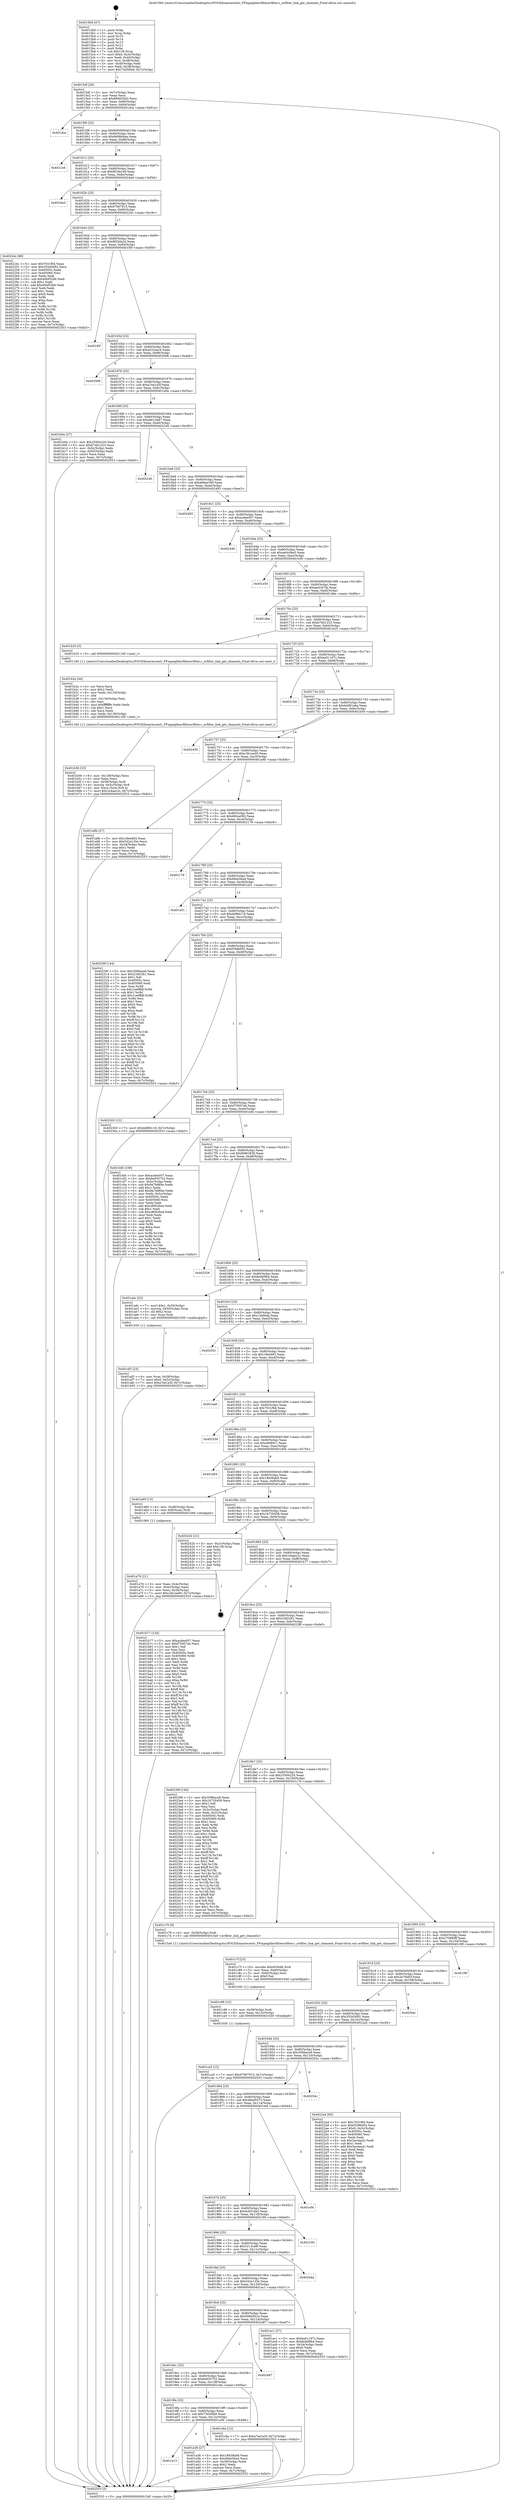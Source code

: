 digraph "0x4015b0" {
  label = "0x4015b0 (/mnt/c/Users/mathe/Desktop/tcc/POCII/binaries/extr_FFmpeglibavfilteravfilter.c_avfilter_link_get_channels_Final-ollvm.out::main(0))"
  labelloc = "t"
  node[shape=record]

  Entry [label="",width=0.3,height=0.3,shape=circle,fillcolor=black,style=filled]
  "0x4015df" [label="{
     0x4015df [26]\l
     | [instrs]\l
     &nbsp;&nbsp;0x4015df \<+3\>: mov -0x7c(%rbp),%eax\l
     &nbsp;&nbsp;0x4015e2 \<+2\>: mov %eax,%ecx\l
     &nbsp;&nbsp;0x4015e4 \<+6\>: sub $0x884620d2,%ecx\l
     &nbsp;&nbsp;0x4015ea \<+3\>: mov %eax,-0x80(%rbp)\l
     &nbsp;&nbsp;0x4015ed \<+6\>: mov %ecx,-0x84(%rbp)\l
     &nbsp;&nbsp;0x4015f3 \<+6\>: je 0000000000401dca \<main+0x81a\>\l
  }"]
  "0x401dca" [label="{
     0x401dca\l
  }", style=dashed]
  "0x4015f9" [label="{
     0x4015f9 [25]\l
     | [instrs]\l
     &nbsp;&nbsp;0x4015f9 \<+5\>: jmp 00000000004015fe \<main+0x4e\>\l
     &nbsp;&nbsp;0x4015fe \<+3\>: mov -0x80(%rbp),%eax\l
     &nbsp;&nbsp;0x401601 \<+5\>: sub $0x8d08d4ea,%eax\l
     &nbsp;&nbsp;0x401606 \<+6\>: mov %eax,-0x88(%rbp)\l
     &nbsp;&nbsp;0x40160c \<+6\>: je 00000000004021e8 \<main+0xc38\>\l
  }"]
  Exit [label="",width=0.3,height=0.3,shape=circle,fillcolor=black,style=filled,peripheries=2]
  "0x4021e8" [label="{
     0x4021e8\l
  }", style=dashed]
  "0x401612" [label="{
     0x401612 [25]\l
     | [instrs]\l
     &nbsp;&nbsp;0x401612 \<+5\>: jmp 0000000000401617 \<main+0x67\>\l
     &nbsp;&nbsp;0x401617 \<+3\>: mov -0x80(%rbp),%eax\l
     &nbsp;&nbsp;0x40161a \<+5\>: sub $0x8f19a1e9,%eax\l
     &nbsp;&nbsp;0x40161f \<+6\>: mov %eax,-0x8c(%rbp)\l
     &nbsp;&nbsp;0x401625 \<+6\>: je 00000000004024ed \<main+0xf3d\>\l
  }"]
  "0x401ca5" [label="{
     0x401ca5 [12]\l
     | [instrs]\l
     &nbsp;&nbsp;0x401ca5 \<+7\>: movl $0x97907915,-0x7c(%rbp)\l
     &nbsp;&nbsp;0x401cac \<+5\>: jmp 0000000000402553 \<main+0xfa3\>\l
  }"]
  "0x4024ed" [label="{
     0x4024ed\l
  }", style=dashed]
  "0x40162b" [label="{
     0x40162b [25]\l
     | [instrs]\l
     &nbsp;&nbsp;0x40162b \<+5\>: jmp 0000000000401630 \<main+0x80\>\l
     &nbsp;&nbsp;0x401630 \<+3\>: mov -0x80(%rbp),%eax\l
     &nbsp;&nbsp;0x401633 \<+5\>: sub $0x97907915,%eax\l
     &nbsp;&nbsp;0x401638 \<+6\>: mov %eax,-0x90(%rbp)\l
     &nbsp;&nbsp;0x40163e \<+6\>: je 000000000040224c \<main+0xc9c\>\l
  }"]
  "0x401c96" [label="{
     0x401c96 [15]\l
     | [instrs]\l
     &nbsp;&nbsp;0x401c96 \<+4\>: mov -0x58(%rbp),%rdi\l
     &nbsp;&nbsp;0x401c9a \<+6\>: mov %eax,-0x13c(%rbp)\l
     &nbsp;&nbsp;0x401ca0 \<+5\>: call 0000000000401030 \<free@plt\>\l
     | [calls]\l
     &nbsp;&nbsp;0x401030 \{1\} (unknown)\l
  }"]
  "0x40224c" [label="{
     0x40224c [88]\l
     | [instrs]\l
     &nbsp;&nbsp;0x40224c \<+5\>: mov $0x7031f94,%eax\l
     &nbsp;&nbsp;0x402251 \<+5\>: mov $0x355d3692,%ecx\l
     &nbsp;&nbsp;0x402256 \<+7\>: mov 0x40505c,%edx\l
     &nbsp;&nbsp;0x40225d \<+7\>: mov 0x405060,%esi\l
     &nbsp;&nbsp;0x402264 \<+2\>: mov %edx,%edi\l
     &nbsp;&nbsp;0x402266 \<+6\>: sub $0x40bf52b6,%edi\l
     &nbsp;&nbsp;0x40226c \<+3\>: sub $0x1,%edi\l
     &nbsp;&nbsp;0x40226f \<+6\>: add $0x40bf52b6,%edi\l
     &nbsp;&nbsp;0x402275 \<+3\>: imul %edi,%edx\l
     &nbsp;&nbsp;0x402278 \<+3\>: and $0x1,%edx\l
     &nbsp;&nbsp;0x40227b \<+3\>: cmp $0x0,%edx\l
     &nbsp;&nbsp;0x40227e \<+4\>: sete %r8b\l
     &nbsp;&nbsp;0x402282 \<+3\>: cmp $0xa,%esi\l
     &nbsp;&nbsp;0x402285 \<+4\>: setl %r9b\l
     &nbsp;&nbsp;0x402289 \<+3\>: mov %r8b,%r10b\l
     &nbsp;&nbsp;0x40228c \<+3\>: and %r9b,%r10b\l
     &nbsp;&nbsp;0x40228f \<+3\>: xor %r9b,%r8b\l
     &nbsp;&nbsp;0x402292 \<+3\>: or %r8b,%r10b\l
     &nbsp;&nbsp;0x402295 \<+4\>: test $0x1,%r10b\l
     &nbsp;&nbsp;0x402299 \<+3\>: cmovne %ecx,%eax\l
     &nbsp;&nbsp;0x40229c \<+3\>: mov %eax,-0x7c(%rbp)\l
     &nbsp;&nbsp;0x40229f \<+5\>: jmp 0000000000402553 \<main+0xfa3\>\l
  }"]
  "0x401644" [label="{
     0x401644 [25]\l
     | [instrs]\l
     &nbsp;&nbsp;0x401644 \<+5\>: jmp 0000000000401649 \<main+0x99\>\l
     &nbsp;&nbsp;0x401649 \<+3\>: mov -0x80(%rbp),%eax\l
     &nbsp;&nbsp;0x40164c \<+5\>: sub $0x9f20da24,%eax\l
     &nbsp;&nbsp;0x401651 \<+6\>: mov %eax,-0x94(%rbp)\l
     &nbsp;&nbsp;0x401657 \<+6\>: je 0000000000401f0f \<main+0x95f\>\l
  }"]
  "0x401c7f" [label="{
     0x401c7f [23]\l
     | [instrs]\l
     &nbsp;&nbsp;0x401c7f \<+10\>: movabs $0x4030d6,%rdi\l
     &nbsp;&nbsp;0x401c89 \<+3\>: mov %eax,-0x60(%rbp)\l
     &nbsp;&nbsp;0x401c8c \<+3\>: mov -0x60(%rbp),%esi\l
     &nbsp;&nbsp;0x401c8f \<+2\>: mov $0x0,%al\l
     &nbsp;&nbsp;0x401c91 \<+5\>: call 0000000000401040 \<printf@plt\>\l
     | [calls]\l
     &nbsp;&nbsp;0x401040 \{1\} (unknown)\l
  }"]
  "0x401f0f" [label="{
     0x401f0f\l
  }", style=dashed]
  "0x40165d" [label="{
     0x40165d [25]\l
     | [instrs]\l
     &nbsp;&nbsp;0x40165d \<+5\>: jmp 0000000000401662 \<main+0xb2\>\l
     &nbsp;&nbsp;0x401662 \<+3\>: mov -0x80(%rbp),%eax\l
     &nbsp;&nbsp;0x401665 \<+5\>: sub $0xa522aac4,%eax\l
     &nbsp;&nbsp;0x40166a \<+6\>: mov %eax,-0x98(%rbp)\l
     &nbsp;&nbsp;0x401670 \<+6\>: je 0000000000402066 \<main+0xab6\>\l
  }"]
  "0x401b56" [label="{
     0x401b56 [33]\l
     | [instrs]\l
     &nbsp;&nbsp;0x401b56 \<+6\>: mov -0x138(%rbp),%ecx\l
     &nbsp;&nbsp;0x401b5c \<+3\>: imul %eax,%ecx\l
     &nbsp;&nbsp;0x401b5f \<+4\>: mov -0x58(%rbp),%rdi\l
     &nbsp;&nbsp;0x401b63 \<+4\>: movslq -0x5c(%rbp),%r8\l
     &nbsp;&nbsp;0x401b67 \<+4\>: mov %ecx,(%rdi,%r8,4)\l
     &nbsp;&nbsp;0x401b6b \<+7\>: movl $0x1e4aec2c,-0x7c(%rbp)\l
     &nbsp;&nbsp;0x401b72 \<+5\>: jmp 0000000000402553 \<main+0xfa3\>\l
  }"]
  "0x402066" [label="{
     0x402066\l
  }", style=dashed]
  "0x401676" [label="{
     0x401676 [25]\l
     | [instrs]\l
     &nbsp;&nbsp;0x401676 \<+5\>: jmp 000000000040167b \<main+0xcb\>\l
     &nbsp;&nbsp;0x40167b \<+3\>: mov -0x80(%rbp),%eax\l
     &nbsp;&nbsp;0x40167e \<+5\>: sub $0xa7ee1a5f,%eax\l
     &nbsp;&nbsp;0x401683 \<+6\>: mov %eax,-0x9c(%rbp)\l
     &nbsp;&nbsp;0x401689 \<+6\>: je 0000000000401b0a \<main+0x55a\>\l
  }"]
  "0x401b2a" [label="{
     0x401b2a [44]\l
     | [instrs]\l
     &nbsp;&nbsp;0x401b2a \<+2\>: xor %ecx,%ecx\l
     &nbsp;&nbsp;0x401b2c \<+5\>: mov $0x2,%edx\l
     &nbsp;&nbsp;0x401b31 \<+6\>: mov %edx,-0x134(%rbp)\l
     &nbsp;&nbsp;0x401b37 \<+1\>: cltd\l
     &nbsp;&nbsp;0x401b38 \<+6\>: mov -0x134(%rbp),%esi\l
     &nbsp;&nbsp;0x401b3e \<+2\>: idiv %esi\l
     &nbsp;&nbsp;0x401b40 \<+6\>: imul $0xfffffffe,%edx,%edx\l
     &nbsp;&nbsp;0x401b46 \<+3\>: sub $0x1,%ecx\l
     &nbsp;&nbsp;0x401b49 \<+2\>: sub %ecx,%edx\l
     &nbsp;&nbsp;0x401b4b \<+6\>: mov %edx,-0x138(%rbp)\l
     &nbsp;&nbsp;0x401b51 \<+5\>: call 0000000000401160 \<next_i\>\l
     | [calls]\l
     &nbsp;&nbsp;0x401160 \{1\} (/mnt/c/Users/mathe/Desktop/tcc/POCII/binaries/extr_FFmpeglibavfilteravfilter.c_avfilter_link_get_channels_Final-ollvm.out::next_i)\l
  }"]
  "0x401b0a" [label="{
     0x401b0a [27]\l
     | [instrs]\l
     &nbsp;&nbsp;0x401b0a \<+5\>: mov $0x25564220,%eax\l
     &nbsp;&nbsp;0x401b0f \<+5\>: mov $0xb74b1223,%ecx\l
     &nbsp;&nbsp;0x401b14 \<+3\>: mov -0x5c(%rbp),%edx\l
     &nbsp;&nbsp;0x401b17 \<+3\>: cmp -0x50(%rbp),%edx\l
     &nbsp;&nbsp;0x401b1a \<+3\>: cmovl %ecx,%eax\l
     &nbsp;&nbsp;0x401b1d \<+3\>: mov %eax,-0x7c(%rbp)\l
     &nbsp;&nbsp;0x401b20 \<+5\>: jmp 0000000000402553 \<main+0xfa3\>\l
  }"]
  "0x40168f" [label="{
     0x40168f [25]\l
     | [instrs]\l
     &nbsp;&nbsp;0x40168f \<+5\>: jmp 0000000000401694 \<main+0xe4\>\l
     &nbsp;&nbsp;0x401694 \<+3\>: mov -0x80(%rbp),%eax\l
     &nbsp;&nbsp;0x401697 \<+5\>: sub $0xa8c14a87,%eax\l
     &nbsp;&nbsp;0x40169c \<+6\>: mov %eax,-0xa0(%rbp)\l
     &nbsp;&nbsp;0x4016a2 \<+6\>: je 0000000000402240 \<main+0xc90\>\l
  }"]
  "0x401af3" [label="{
     0x401af3 [23]\l
     | [instrs]\l
     &nbsp;&nbsp;0x401af3 \<+4\>: mov %rax,-0x58(%rbp)\l
     &nbsp;&nbsp;0x401af7 \<+7\>: movl $0x0,-0x5c(%rbp)\l
     &nbsp;&nbsp;0x401afe \<+7\>: movl $0xa7ee1a5f,-0x7c(%rbp)\l
     &nbsp;&nbsp;0x401b05 \<+5\>: jmp 0000000000402553 \<main+0xfa3\>\l
  }"]
  "0x402240" [label="{
     0x402240\l
  }", style=dashed]
  "0x4016a8" [label="{
     0x4016a8 [25]\l
     | [instrs]\l
     &nbsp;&nbsp;0x4016a8 \<+5\>: jmp 00000000004016ad \<main+0xfd\>\l
     &nbsp;&nbsp;0x4016ad \<+3\>: mov -0x80(%rbp),%eax\l
     &nbsp;&nbsp;0x4016b0 \<+5\>: sub $0xa96ae349,%eax\l
     &nbsp;&nbsp;0x4016b5 \<+6\>: mov %eax,-0xa4(%rbp)\l
     &nbsp;&nbsp;0x4016bb \<+6\>: je 0000000000402493 \<main+0xee3\>\l
  }"]
  "0x401a76" [label="{
     0x401a76 [21]\l
     | [instrs]\l
     &nbsp;&nbsp;0x401a76 \<+3\>: mov %eax,-0x4c(%rbp)\l
     &nbsp;&nbsp;0x401a79 \<+3\>: mov -0x4c(%rbp),%eax\l
     &nbsp;&nbsp;0x401a7c \<+3\>: mov %eax,-0x34(%rbp)\l
     &nbsp;&nbsp;0x401a7f \<+7\>: movl $0xc3b1ea00,-0x7c(%rbp)\l
     &nbsp;&nbsp;0x401a86 \<+5\>: jmp 0000000000402553 \<main+0xfa3\>\l
  }"]
  "0x402493" [label="{
     0x402493\l
  }", style=dashed]
  "0x4016c1" [label="{
     0x4016c1 [25]\l
     | [instrs]\l
     &nbsp;&nbsp;0x4016c1 \<+5\>: jmp 00000000004016c6 \<main+0x116\>\l
     &nbsp;&nbsp;0x4016c6 \<+3\>: mov -0x80(%rbp),%eax\l
     &nbsp;&nbsp;0x4016c9 \<+5\>: sub $0xacdee057,%eax\l
     &nbsp;&nbsp;0x4016ce \<+6\>: mov %eax,-0xa8(%rbp)\l
     &nbsp;&nbsp;0x4016d4 \<+6\>: je 0000000000402440 \<main+0xe90\>\l
  }"]
  "0x4015b0" [label="{
     0x4015b0 [47]\l
     | [instrs]\l
     &nbsp;&nbsp;0x4015b0 \<+1\>: push %rbp\l
     &nbsp;&nbsp;0x4015b1 \<+3\>: mov %rsp,%rbp\l
     &nbsp;&nbsp;0x4015b4 \<+2\>: push %r15\l
     &nbsp;&nbsp;0x4015b6 \<+2\>: push %r14\l
     &nbsp;&nbsp;0x4015b8 \<+2\>: push %r13\l
     &nbsp;&nbsp;0x4015ba \<+2\>: push %r12\l
     &nbsp;&nbsp;0x4015bc \<+1\>: push %rbx\l
     &nbsp;&nbsp;0x4015bd \<+7\>: sub $0x138,%rsp\l
     &nbsp;&nbsp;0x4015c4 \<+7\>: movl $0x0,-0x3c(%rbp)\l
     &nbsp;&nbsp;0x4015cb \<+3\>: mov %edi,-0x40(%rbp)\l
     &nbsp;&nbsp;0x4015ce \<+4\>: mov %rsi,-0x48(%rbp)\l
     &nbsp;&nbsp;0x4015d2 \<+3\>: mov -0x40(%rbp),%edi\l
     &nbsp;&nbsp;0x4015d5 \<+3\>: mov %edi,-0x38(%rbp)\l
     &nbsp;&nbsp;0x4015d8 \<+7\>: movl $0x73d30fa9,-0x7c(%rbp)\l
  }"]
  "0x402440" [label="{
     0x402440\l
  }", style=dashed]
  "0x4016da" [label="{
     0x4016da [25]\l
     | [instrs]\l
     &nbsp;&nbsp;0x4016da \<+5\>: jmp 00000000004016df \<main+0x12f\>\l
     &nbsp;&nbsp;0x4016df \<+3\>: mov -0x80(%rbp),%eax\l
     &nbsp;&nbsp;0x4016e2 \<+5\>: sub $0xae0c0be5,%eax\l
     &nbsp;&nbsp;0x4016e7 \<+6\>: mov %eax,-0xac(%rbp)\l
     &nbsp;&nbsp;0x4016ed \<+6\>: je 0000000000401e50 \<main+0x8a0\>\l
  }"]
  "0x402553" [label="{
     0x402553 [5]\l
     | [instrs]\l
     &nbsp;&nbsp;0x402553 \<+5\>: jmp 00000000004015df \<main+0x2f\>\l
  }"]
  "0x401e50" [label="{
     0x401e50\l
  }", style=dashed]
  "0x4016f3" [label="{
     0x4016f3 [25]\l
     | [instrs]\l
     &nbsp;&nbsp;0x4016f3 \<+5\>: jmp 00000000004016f8 \<main+0x148\>\l
     &nbsp;&nbsp;0x4016f8 \<+3\>: mov -0x80(%rbp),%eax\l
     &nbsp;&nbsp;0x4016fb \<+5\>: sub $0xaed167fa,%eax\l
     &nbsp;&nbsp;0x401700 \<+6\>: mov %eax,-0xb0(%rbp)\l
     &nbsp;&nbsp;0x401706 \<+6\>: je 0000000000401dbe \<main+0x80e\>\l
  }"]
  "0x401a13" [label="{
     0x401a13\l
  }", style=dashed]
  "0x401dbe" [label="{
     0x401dbe\l
  }", style=dashed]
  "0x40170c" [label="{
     0x40170c [25]\l
     | [instrs]\l
     &nbsp;&nbsp;0x40170c \<+5\>: jmp 0000000000401711 \<main+0x161\>\l
     &nbsp;&nbsp;0x401711 \<+3\>: mov -0x80(%rbp),%eax\l
     &nbsp;&nbsp;0x401714 \<+5\>: sub $0xb74b1223,%eax\l
     &nbsp;&nbsp;0x401719 \<+6\>: mov %eax,-0xb4(%rbp)\l
     &nbsp;&nbsp;0x40171f \<+6\>: je 0000000000401b25 \<main+0x575\>\l
  }"]
  "0x401a36" [label="{
     0x401a36 [27]\l
     | [instrs]\l
     &nbsp;&nbsp;0x401a36 \<+5\>: mov $0x18838ab8,%eax\l
     &nbsp;&nbsp;0x401a3b \<+5\>: mov $0xd9eb5ba4,%ecx\l
     &nbsp;&nbsp;0x401a40 \<+3\>: mov -0x38(%rbp),%edx\l
     &nbsp;&nbsp;0x401a43 \<+3\>: cmp $0x2,%edx\l
     &nbsp;&nbsp;0x401a46 \<+3\>: cmovne %ecx,%eax\l
     &nbsp;&nbsp;0x401a49 \<+3\>: mov %eax,-0x7c(%rbp)\l
     &nbsp;&nbsp;0x401a4c \<+5\>: jmp 0000000000402553 \<main+0xfa3\>\l
  }"]
  "0x401b25" [label="{
     0x401b25 [5]\l
     | [instrs]\l
     &nbsp;&nbsp;0x401b25 \<+5\>: call 0000000000401160 \<next_i\>\l
     | [calls]\l
     &nbsp;&nbsp;0x401160 \{1\} (/mnt/c/Users/mathe/Desktop/tcc/POCII/binaries/extr_FFmpeglibavfilteravfilter.c_avfilter_link_get_channels_Final-ollvm.out::next_i)\l
  }"]
  "0x401725" [label="{
     0x401725 [25]\l
     | [instrs]\l
     &nbsp;&nbsp;0x401725 \<+5\>: jmp 000000000040172a \<main+0x17a\>\l
     &nbsp;&nbsp;0x40172a \<+3\>: mov -0x80(%rbp),%eax\l
     &nbsp;&nbsp;0x40172d \<+5\>: sub $0xba51167c,%eax\l
     &nbsp;&nbsp;0x401732 \<+6\>: mov %eax,-0xb8(%rbp)\l
     &nbsp;&nbsp;0x401738 \<+6\>: je 0000000000402184 \<main+0xbd4\>\l
  }"]
  "0x4019fa" [label="{
     0x4019fa [25]\l
     | [instrs]\l
     &nbsp;&nbsp;0x4019fa \<+5\>: jmp 00000000004019ff \<main+0x44f\>\l
     &nbsp;&nbsp;0x4019ff \<+3\>: mov -0x80(%rbp),%eax\l
     &nbsp;&nbsp;0x401a02 \<+5\>: sub $0x73d30fa9,%eax\l
     &nbsp;&nbsp;0x401a07 \<+6\>: mov %eax,-0x12c(%rbp)\l
     &nbsp;&nbsp;0x401a0d \<+6\>: je 0000000000401a36 \<main+0x486\>\l
  }"]
  "0x402184" [label="{
     0x402184\l
  }", style=dashed]
  "0x40173e" [label="{
     0x40173e [25]\l
     | [instrs]\l
     &nbsp;&nbsp;0x40173e \<+5\>: jmp 0000000000401743 \<main+0x193\>\l
     &nbsp;&nbsp;0x401743 \<+3\>: mov -0x80(%rbp),%eax\l
     &nbsp;&nbsp;0x401746 \<+5\>: sub $0xbdd91a6a,%eax\l
     &nbsp;&nbsp;0x40174b \<+6\>: mov %eax,-0xbc(%rbp)\l
     &nbsp;&nbsp;0x401751 \<+6\>: je 0000000000402459 \<main+0xea9\>\l
  }"]
  "0x401c6a" [label="{
     0x401c6a [12]\l
     | [instrs]\l
     &nbsp;&nbsp;0x401c6a \<+7\>: movl $0xa7ee1a5f,-0x7c(%rbp)\l
     &nbsp;&nbsp;0x401c71 \<+5\>: jmp 0000000000402553 \<main+0xfa3\>\l
  }"]
  "0x402459" [label="{
     0x402459\l
  }", style=dashed]
  "0x401757" [label="{
     0x401757 [25]\l
     | [instrs]\l
     &nbsp;&nbsp;0x401757 \<+5\>: jmp 000000000040175c \<main+0x1ac\>\l
     &nbsp;&nbsp;0x40175c \<+3\>: mov -0x80(%rbp),%eax\l
     &nbsp;&nbsp;0x40175f \<+5\>: sub $0xc3b1ea00,%eax\l
     &nbsp;&nbsp;0x401764 \<+6\>: mov %eax,-0xc0(%rbp)\l
     &nbsp;&nbsp;0x40176a \<+6\>: je 0000000000401a8b \<main+0x4db\>\l
  }"]
  "0x4019e1" [label="{
     0x4019e1 [25]\l
     | [instrs]\l
     &nbsp;&nbsp;0x4019e1 \<+5\>: jmp 00000000004019e6 \<main+0x436\>\l
     &nbsp;&nbsp;0x4019e6 \<+3\>: mov -0x80(%rbp),%eax\l
     &nbsp;&nbsp;0x4019e9 \<+5\>: sub $0x6e935752,%eax\l
     &nbsp;&nbsp;0x4019ee \<+6\>: mov %eax,-0x128(%rbp)\l
     &nbsp;&nbsp;0x4019f4 \<+6\>: je 0000000000401c6a \<main+0x6ba\>\l
  }"]
  "0x401a8b" [label="{
     0x401a8b [27]\l
     | [instrs]\l
     &nbsp;&nbsp;0x401a8b \<+5\>: mov $0x18ed483,%eax\l
     &nbsp;&nbsp;0x401a90 \<+5\>: mov $0x542a135e,%ecx\l
     &nbsp;&nbsp;0x401a95 \<+3\>: mov -0x34(%rbp),%edx\l
     &nbsp;&nbsp;0x401a98 \<+3\>: cmp $0x1,%edx\l
     &nbsp;&nbsp;0x401a9b \<+3\>: cmovl %ecx,%eax\l
     &nbsp;&nbsp;0x401a9e \<+3\>: mov %eax,-0x7c(%rbp)\l
     &nbsp;&nbsp;0x401aa1 \<+5\>: jmp 0000000000402553 \<main+0xfa3\>\l
  }"]
  "0x401770" [label="{
     0x401770 [25]\l
     | [instrs]\l
     &nbsp;&nbsp;0x401770 \<+5\>: jmp 0000000000401775 \<main+0x1c5\>\l
     &nbsp;&nbsp;0x401775 \<+3\>: mov -0x80(%rbp),%eax\l
     &nbsp;&nbsp;0x401778 \<+5\>: sub $0xd60ce092,%eax\l
     &nbsp;&nbsp;0x40177d \<+6\>: mov %eax,-0xc4(%rbp)\l
     &nbsp;&nbsp;0x401783 \<+6\>: je 0000000000402178 \<main+0xbc8\>\l
  }"]
  "0x402487" [label="{
     0x402487\l
  }", style=dashed]
  "0x402178" [label="{
     0x402178\l
  }", style=dashed]
  "0x401789" [label="{
     0x401789 [25]\l
     | [instrs]\l
     &nbsp;&nbsp;0x401789 \<+5\>: jmp 000000000040178e \<main+0x1de\>\l
     &nbsp;&nbsp;0x40178e \<+3\>: mov -0x80(%rbp),%eax\l
     &nbsp;&nbsp;0x401791 \<+5\>: sub $0xd9eb5ba4,%eax\l
     &nbsp;&nbsp;0x401796 \<+6\>: mov %eax,-0xc8(%rbp)\l
     &nbsp;&nbsp;0x40179c \<+6\>: je 0000000000401a51 \<main+0x4a1\>\l
  }"]
  "0x4019c8" [label="{
     0x4019c8 [25]\l
     | [instrs]\l
     &nbsp;&nbsp;0x4019c8 \<+5\>: jmp 00000000004019cd \<main+0x41d\>\l
     &nbsp;&nbsp;0x4019cd \<+3\>: mov -0x80(%rbp),%eax\l
     &nbsp;&nbsp;0x4019d0 \<+5\>: sub $0x566d5b1e,%eax\l
     &nbsp;&nbsp;0x4019d5 \<+6\>: mov %eax,-0x124(%rbp)\l
     &nbsp;&nbsp;0x4019db \<+6\>: je 0000000000402487 \<main+0xed7\>\l
  }"]
  "0x401a51" [label="{
     0x401a51\l
  }", style=dashed]
  "0x4017a2" [label="{
     0x4017a2 [25]\l
     | [instrs]\l
     &nbsp;&nbsp;0x4017a2 \<+5\>: jmp 00000000004017a7 \<main+0x1f7\>\l
     &nbsp;&nbsp;0x4017a7 \<+3\>: mov -0x80(%rbp),%eax\l
     &nbsp;&nbsp;0x4017aa \<+5\>: sub $0xdd9fd119,%eax\l
     &nbsp;&nbsp;0x4017af \<+6\>: mov %eax,-0xcc(%rbp)\l
     &nbsp;&nbsp;0x4017b5 \<+6\>: je 000000000040230f \<main+0xd5f\>\l
  }"]
  "0x401ac1" [label="{
     0x401ac1 [27]\l
     | [instrs]\l
     &nbsp;&nbsp;0x401ac1 \<+5\>: mov $0xba51167c,%eax\l
     &nbsp;&nbsp;0x401ac6 \<+5\>: mov $0xfe4bf9b4,%ecx\l
     &nbsp;&nbsp;0x401acb \<+3\>: mov -0x34(%rbp),%edx\l
     &nbsp;&nbsp;0x401ace \<+3\>: cmp $0x0,%edx\l
     &nbsp;&nbsp;0x401ad1 \<+3\>: cmove %ecx,%eax\l
     &nbsp;&nbsp;0x401ad4 \<+3\>: mov %eax,-0x7c(%rbp)\l
     &nbsp;&nbsp;0x401ad7 \<+5\>: jmp 0000000000402553 \<main+0xfa3\>\l
  }"]
  "0x40230f" [label="{
     0x40230f [144]\l
     | [instrs]\l
     &nbsp;&nbsp;0x40230f \<+5\>: mov $0x3596aca9,%eax\l
     &nbsp;&nbsp;0x402314 \<+5\>: mov $0x234f1f41,%ecx\l
     &nbsp;&nbsp;0x402319 \<+2\>: mov $0x1,%dl\l
     &nbsp;&nbsp;0x40231b \<+7\>: mov 0x40505c,%esi\l
     &nbsp;&nbsp;0x402322 \<+7\>: mov 0x405060,%edi\l
     &nbsp;&nbsp;0x402329 \<+3\>: mov %esi,%r8d\l
     &nbsp;&nbsp;0x40232c \<+7\>: sub $0x1ce6ffdf,%r8d\l
     &nbsp;&nbsp;0x402333 \<+4\>: sub $0x1,%r8d\l
     &nbsp;&nbsp;0x402337 \<+7\>: add $0x1ce6ffdf,%r8d\l
     &nbsp;&nbsp;0x40233e \<+4\>: imul %r8d,%esi\l
     &nbsp;&nbsp;0x402342 \<+3\>: and $0x1,%esi\l
     &nbsp;&nbsp;0x402345 \<+3\>: cmp $0x0,%esi\l
     &nbsp;&nbsp;0x402348 \<+4\>: sete %r9b\l
     &nbsp;&nbsp;0x40234c \<+3\>: cmp $0xa,%edi\l
     &nbsp;&nbsp;0x40234f \<+4\>: setl %r10b\l
     &nbsp;&nbsp;0x402353 \<+3\>: mov %r9b,%r11b\l
     &nbsp;&nbsp;0x402356 \<+4\>: xor $0xff,%r11b\l
     &nbsp;&nbsp;0x40235a \<+3\>: mov %r10b,%bl\l
     &nbsp;&nbsp;0x40235d \<+3\>: xor $0xff,%bl\l
     &nbsp;&nbsp;0x402360 \<+3\>: xor $0x0,%dl\l
     &nbsp;&nbsp;0x402363 \<+3\>: mov %r11b,%r14b\l
     &nbsp;&nbsp;0x402366 \<+4\>: and $0x0,%r14b\l
     &nbsp;&nbsp;0x40236a \<+3\>: and %dl,%r9b\l
     &nbsp;&nbsp;0x40236d \<+3\>: mov %bl,%r15b\l
     &nbsp;&nbsp;0x402370 \<+4\>: and $0x0,%r15b\l
     &nbsp;&nbsp;0x402374 \<+3\>: and %dl,%r10b\l
     &nbsp;&nbsp;0x402377 \<+3\>: or %r9b,%r14b\l
     &nbsp;&nbsp;0x40237a \<+3\>: or %r10b,%r15b\l
     &nbsp;&nbsp;0x40237d \<+3\>: xor %r15b,%r14b\l
     &nbsp;&nbsp;0x402380 \<+3\>: or %bl,%r11b\l
     &nbsp;&nbsp;0x402383 \<+4\>: xor $0xff,%r11b\l
     &nbsp;&nbsp;0x402387 \<+3\>: or $0x0,%dl\l
     &nbsp;&nbsp;0x40238a \<+3\>: and %dl,%r11b\l
     &nbsp;&nbsp;0x40238d \<+3\>: or %r11b,%r14b\l
     &nbsp;&nbsp;0x402390 \<+4\>: test $0x1,%r14b\l
     &nbsp;&nbsp;0x402394 \<+3\>: cmovne %ecx,%eax\l
     &nbsp;&nbsp;0x402397 \<+3\>: mov %eax,-0x7c(%rbp)\l
     &nbsp;&nbsp;0x40239a \<+5\>: jmp 0000000000402553 \<main+0xfa3\>\l
  }"]
  "0x4017bb" [label="{
     0x4017bb [25]\l
     | [instrs]\l
     &nbsp;&nbsp;0x4017bb \<+5\>: jmp 00000000004017c0 \<main+0x210\>\l
     &nbsp;&nbsp;0x4017c0 \<+3\>: mov -0x80(%rbp),%eax\l
     &nbsp;&nbsp;0x4017c3 \<+5\>: sub $0xf339b002,%eax\l
     &nbsp;&nbsp;0x4017c8 \<+6\>: mov %eax,-0xd0(%rbp)\l
     &nbsp;&nbsp;0x4017ce \<+6\>: je 0000000000402303 \<main+0xd53\>\l
  }"]
  "0x4019af" [label="{
     0x4019af [25]\l
     | [instrs]\l
     &nbsp;&nbsp;0x4019af \<+5\>: jmp 00000000004019b4 \<main+0x404\>\l
     &nbsp;&nbsp;0x4019b4 \<+3\>: mov -0x80(%rbp),%eax\l
     &nbsp;&nbsp;0x4019b7 \<+5\>: sub $0x542a135e,%eax\l
     &nbsp;&nbsp;0x4019bc \<+6\>: mov %eax,-0x120(%rbp)\l
     &nbsp;&nbsp;0x4019c2 \<+6\>: je 0000000000401ac1 \<main+0x511\>\l
  }"]
  "0x402303" [label="{
     0x402303 [12]\l
     | [instrs]\l
     &nbsp;&nbsp;0x402303 \<+7\>: movl $0xdd9fd119,-0x7c(%rbp)\l
     &nbsp;&nbsp;0x40230a \<+5\>: jmp 0000000000402553 \<main+0xfa3\>\l
  }"]
  "0x4017d4" [label="{
     0x4017d4 [25]\l
     | [instrs]\l
     &nbsp;&nbsp;0x4017d4 \<+5\>: jmp 00000000004017d9 \<main+0x229\>\l
     &nbsp;&nbsp;0x4017d9 \<+3\>: mov -0x80(%rbp),%eax\l
     &nbsp;&nbsp;0x4017dc \<+5\>: sub $0xf75957eb,%eax\l
     &nbsp;&nbsp;0x4017e1 \<+6\>: mov %eax,-0xd4(%rbp)\l
     &nbsp;&nbsp;0x4017e7 \<+6\>: je 0000000000401bfd \<main+0x64d\>\l
  }"]
  "0x40204d" [label="{
     0x40204d\l
  }", style=dashed]
  "0x401bfd" [label="{
     0x401bfd [109]\l
     | [instrs]\l
     &nbsp;&nbsp;0x401bfd \<+5\>: mov $0xacdee057,%eax\l
     &nbsp;&nbsp;0x401c02 \<+5\>: mov $0x6e935752,%ecx\l
     &nbsp;&nbsp;0x401c07 \<+3\>: mov -0x5c(%rbp),%edx\l
     &nbsp;&nbsp;0x401c0a \<+6\>: sub $0x9a7b884e,%edx\l
     &nbsp;&nbsp;0x401c10 \<+3\>: add $0x1,%edx\l
     &nbsp;&nbsp;0x401c13 \<+6\>: add $0x9a7b884e,%edx\l
     &nbsp;&nbsp;0x401c19 \<+3\>: mov %edx,-0x5c(%rbp)\l
     &nbsp;&nbsp;0x401c1c \<+7\>: mov 0x40505c,%edx\l
     &nbsp;&nbsp;0x401c23 \<+7\>: mov 0x405060,%esi\l
     &nbsp;&nbsp;0x401c2a \<+2\>: mov %edx,%edi\l
     &nbsp;&nbsp;0x401c2c \<+6\>: add $0xc86926a4,%edi\l
     &nbsp;&nbsp;0x401c32 \<+3\>: sub $0x1,%edi\l
     &nbsp;&nbsp;0x401c35 \<+6\>: sub $0xc86926a4,%edi\l
     &nbsp;&nbsp;0x401c3b \<+3\>: imul %edi,%edx\l
     &nbsp;&nbsp;0x401c3e \<+3\>: and $0x1,%edx\l
     &nbsp;&nbsp;0x401c41 \<+3\>: cmp $0x0,%edx\l
     &nbsp;&nbsp;0x401c44 \<+4\>: sete %r8b\l
     &nbsp;&nbsp;0x401c48 \<+3\>: cmp $0xa,%esi\l
     &nbsp;&nbsp;0x401c4b \<+4\>: setl %r9b\l
     &nbsp;&nbsp;0x401c4f \<+3\>: mov %r8b,%r10b\l
     &nbsp;&nbsp;0x401c52 \<+3\>: and %r9b,%r10b\l
     &nbsp;&nbsp;0x401c55 \<+3\>: xor %r9b,%r8b\l
     &nbsp;&nbsp;0x401c58 \<+3\>: or %r8b,%r10b\l
     &nbsp;&nbsp;0x401c5b \<+4\>: test $0x1,%r10b\l
     &nbsp;&nbsp;0x401c5f \<+3\>: cmovne %ecx,%eax\l
     &nbsp;&nbsp;0x401c62 \<+3\>: mov %eax,-0x7c(%rbp)\l
     &nbsp;&nbsp;0x401c65 \<+5\>: jmp 0000000000402553 \<main+0xfa3\>\l
  }"]
  "0x4017ed" [label="{
     0x4017ed [25]\l
     | [instrs]\l
     &nbsp;&nbsp;0x4017ed \<+5\>: jmp 00000000004017f2 \<main+0x242\>\l
     &nbsp;&nbsp;0x4017f2 \<+3\>: mov -0x80(%rbp),%eax\l
     &nbsp;&nbsp;0x4017f5 \<+5\>: sub $0xfb862838,%eax\l
     &nbsp;&nbsp;0x4017fa \<+6\>: mov %eax,-0xd8(%rbp)\l
     &nbsp;&nbsp;0x401800 \<+6\>: je 0000000000402528 \<main+0xf78\>\l
  }"]
  "0x401996" [label="{
     0x401996 [25]\l
     | [instrs]\l
     &nbsp;&nbsp;0x401996 \<+5\>: jmp 000000000040199b \<main+0x3eb\>\l
     &nbsp;&nbsp;0x40199b \<+3\>: mov -0x80(%rbp),%eax\l
     &nbsp;&nbsp;0x40199e \<+5\>: sub $0x5213cef6,%eax\l
     &nbsp;&nbsp;0x4019a3 \<+6\>: mov %eax,-0x11c(%rbp)\l
     &nbsp;&nbsp;0x4019a9 \<+6\>: je 000000000040204d \<main+0xa9d\>\l
  }"]
  "0x402528" [label="{
     0x402528\l
  }", style=dashed]
  "0x401806" [label="{
     0x401806 [25]\l
     | [instrs]\l
     &nbsp;&nbsp;0x401806 \<+5\>: jmp 000000000040180b \<main+0x25b\>\l
     &nbsp;&nbsp;0x40180b \<+3\>: mov -0x80(%rbp),%eax\l
     &nbsp;&nbsp;0x40180e \<+5\>: sub $0xfe4bf9b4,%eax\l
     &nbsp;&nbsp;0x401813 \<+6\>: mov %eax,-0xdc(%rbp)\l
     &nbsp;&nbsp;0x401819 \<+6\>: je 0000000000401adc \<main+0x52c\>\l
  }"]
  "0x402190" [label="{
     0x402190\l
  }", style=dashed]
  "0x401adc" [label="{
     0x401adc [23]\l
     | [instrs]\l
     &nbsp;&nbsp;0x401adc \<+7\>: movl $0x1,-0x50(%rbp)\l
     &nbsp;&nbsp;0x401ae3 \<+4\>: movslq -0x50(%rbp),%rax\l
     &nbsp;&nbsp;0x401ae7 \<+4\>: shl $0x2,%rax\l
     &nbsp;&nbsp;0x401aeb \<+3\>: mov %rax,%rdi\l
     &nbsp;&nbsp;0x401aee \<+5\>: call 0000000000401050 \<malloc@plt\>\l
     | [calls]\l
     &nbsp;&nbsp;0x401050 \{1\} (unknown)\l
  }"]
  "0x40181f" [label="{
     0x40181f [25]\l
     | [instrs]\l
     &nbsp;&nbsp;0x40181f \<+5\>: jmp 0000000000401824 \<main+0x274\>\l
     &nbsp;&nbsp;0x401824 \<+3\>: mov -0x80(%rbp),%eax\l
     &nbsp;&nbsp;0x401827 \<+5\>: sub $0x13e66da,%eax\l
     &nbsp;&nbsp;0x40182c \<+6\>: mov %eax,-0xe0(%rbp)\l
     &nbsp;&nbsp;0x401832 \<+6\>: je 0000000000402041 \<main+0xa91\>\l
  }"]
  "0x40197d" [label="{
     0x40197d [25]\l
     | [instrs]\l
     &nbsp;&nbsp;0x40197d \<+5\>: jmp 0000000000401982 \<main+0x3d2\>\l
     &nbsp;&nbsp;0x401982 \<+3\>: mov -0x80(%rbp),%eax\l
     &nbsp;&nbsp;0x401985 \<+5\>: sub $0x4c831da3,%eax\l
     &nbsp;&nbsp;0x40198a \<+6\>: mov %eax,-0x118(%rbp)\l
     &nbsp;&nbsp;0x401990 \<+6\>: je 0000000000402190 \<main+0xbe0\>\l
  }"]
  "0x402041" [label="{
     0x402041\l
  }", style=dashed]
  "0x401838" [label="{
     0x401838 [25]\l
     | [instrs]\l
     &nbsp;&nbsp;0x401838 \<+5\>: jmp 000000000040183d \<main+0x28d\>\l
     &nbsp;&nbsp;0x40183d \<+3\>: mov -0x80(%rbp),%eax\l
     &nbsp;&nbsp;0x401840 \<+5\>: sub $0x18ed483,%eax\l
     &nbsp;&nbsp;0x401845 \<+6\>: mov %eax,-0xe4(%rbp)\l
     &nbsp;&nbsp;0x40184b \<+6\>: je 0000000000401aa6 \<main+0x4f6\>\l
  }"]
  "0x401ef4" [label="{
     0x401ef4\l
  }", style=dashed]
  "0x401aa6" [label="{
     0x401aa6\l
  }", style=dashed]
  "0x401851" [label="{
     0x401851 [25]\l
     | [instrs]\l
     &nbsp;&nbsp;0x401851 \<+5\>: jmp 0000000000401856 \<main+0x2a6\>\l
     &nbsp;&nbsp;0x401856 \<+3\>: mov -0x80(%rbp),%eax\l
     &nbsp;&nbsp;0x401859 \<+5\>: sub $0x7031f94,%eax\l
     &nbsp;&nbsp;0x40185e \<+6\>: mov %eax,-0xe8(%rbp)\l
     &nbsp;&nbsp;0x401864 \<+6\>: je 0000000000402539 \<main+0xf89\>\l
  }"]
  "0x401964" [label="{
     0x401964 [25]\l
     | [instrs]\l
     &nbsp;&nbsp;0x401964 \<+5\>: jmp 0000000000401969 \<main+0x3b9\>\l
     &nbsp;&nbsp;0x401969 \<+3\>: mov -0x80(%rbp),%eax\l
     &nbsp;&nbsp;0x40196c \<+5\>: sub $0x46ed5473,%eax\l
     &nbsp;&nbsp;0x401971 \<+6\>: mov %eax,-0x114(%rbp)\l
     &nbsp;&nbsp;0x401977 \<+6\>: je 0000000000401ef4 \<main+0x944\>\l
  }"]
  "0x402539" [label="{
     0x402539\l
  }", style=dashed]
  "0x40186a" [label="{
     0x40186a [25]\l
     | [instrs]\l
     &nbsp;&nbsp;0x40186a \<+5\>: jmp 000000000040186f \<main+0x2bf\>\l
     &nbsp;&nbsp;0x40186f \<+3\>: mov -0x80(%rbp),%eax\l
     &nbsp;&nbsp;0x401872 \<+5\>: sub $0xe8d80c1,%eax\l
     &nbsp;&nbsp;0x401877 \<+6\>: mov %eax,-0xec(%rbp)\l
     &nbsp;&nbsp;0x40187d \<+6\>: je 0000000000401d04 \<main+0x754\>\l
  }"]
  "0x40254c" [label="{
     0x40254c\l
  }", style=dashed]
  "0x401d04" [label="{
     0x401d04\l
  }", style=dashed]
  "0x401883" [label="{
     0x401883 [25]\l
     | [instrs]\l
     &nbsp;&nbsp;0x401883 \<+5\>: jmp 0000000000401888 \<main+0x2d8\>\l
     &nbsp;&nbsp;0x401888 \<+3\>: mov -0x80(%rbp),%eax\l
     &nbsp;&nbsp;0x40188b \<+5\>: sub $0x18838ab8,%eax\l
     &nbsp;&nbsp;0x401890 \<+6\>: mov %eax,-0xf0(%rbp)\l
     &nbsp;&nbsp;0x401896 \<+6\>: je 0000000000401a69 \<main+0x4b9\>\l
  }"]
  "0x40194b" [label="{
     0x40194b [25]\l
     | [instrs]\l
     &nbsp;&nbsp;0x40194b \<+5\>: jmp 0000000000401950 \<main+0x3a0\>\l
     &nbsp;&nbsp;0x401950 \<+3\>: mov -0x80(%rbp),%eax\l
     &nbsp;&nbsp;0x401953 \<+5\>: sub $0x3596aca9,%eax\l
     &nbsp;&nbsp;0x401958 \<+6\>: mov %eax,-0x110(%rbp)\l
     &nbsp;&nbsp;0x40195e \<+6\>: je 000000000040254c \<main+0xf9c\>\l
  }"]
  "0x401a69" [label="{
     0x401a69 [13]\l
     | [instrs]\l
     &nbsp;&nbsp;0x401a69 \<+4\>: mov -0x48(%rbp),%rax\l
     &nbsp;&nbsp;0x401a6d \<+4\>: mov 0x8(%rax),%rdi\l
     &nbsp;&nbsp;0x401a71 \<+5\>: call 0000000000401060 \<atoi@plt\>\l
     | [calls]\l
     &nbsp;&nbsp;0x401060 \{1\} (unknown)\l
  }"]
  "0x40189c" [label="{
     0x40189c [25]\l
     | [instrs]\l
     &nbsp;&nbsp;0x40189c \<+5\>: jmp 00000000004018a1 \<main+0x2f1\>\l
     &nbsp;&nbsp;0x4018a1 \<+3\>: mov -0x80(%rbp),%eax\l
     &nbsp;&nbsp;0x4018a4 \<+5\>: sub $0x1b730458,%eax\l
     &nbsp;&nbsp;0x4018a9 \<+6\>: mov %eax,-0xf4(%rbp)\l
     &nbsp;&nbsp;0x4018af \<+6\>: je 000000000040242b \<main+0xe7b\>\l
  }"]
  "0x4022a4" [label="{
     0x4022a4 [95]\l
     | [instrs]\l
     &nbsp;&nbsp;0x4022a4 \<+5\>: mov $0x7031f94,%eax\l
     &nbsp;&nbsp;0x4022a9 \<+5\>: mov $0xf339b002,%ecx\l
     &nbsp;&nbsp;0x4022ae \<+7\>: movl $0x0,-0x3c(%rbp)\l
     &nbsp;&nbsp;0x4022b5 \<+7\>: mov 0x40505c,%edx\l
     &nbsp;&nbsp;0x4022bc \<+7\>: mov 0x405060,%esi\l
     &nbsp;&nbsp;0x4022c3 \<+2\>: mov %edx,%edi\l
     &nbsp;&nbsp;0x4022c5 \<+6\>: sub $0x3ac4aa2c,%edi\l
     &nbsp;&nbsp;0x4022cb \<+3\>: sub $0x1,%edi\l
     &nbsp;&nbsp;0x4022ce \<+6\>: add $0x3ac4aa2c,%edi\l
     &nbsp;&nbsp;0x4022d4 \<+3\>: imul %edi,%edx\l
     &nbsp;&nbsp;0x4022d7 \<+3\>: and $0x1,%edx\l
     &nbsp;&nbsp;0x4022da \<+3\>: cmp $0x0,%edx\l
     &nbsp;&nbsp;0x4022dd \<+4\>: sete %r8b\l
     &nbsp;&nbsp;0x4022e1 \<+3\>: cmp $0xa,%esi\l
     &nbsp;&nbsp;0x4022e4 \<+4\>: setl %r9b\l
     &nbsp;&nbsp;0x4022e8 \<+3\>: mov %r8b,%r10b\l
     &nbsp;&nbsp;0x4022eb \<+3\>: and %r9b,%r10b\l
     &nbsp;&nbsp;0x4022ee \<+3\>: xor %r9b,%r8b\l
     &nbsp;&nbsp;0x4022f1 \<+3\>: or %r8b,%r10b\l
     &nbsp;&nbsp;0x4022f4 \<+4\>: test $0x1,%r10b\l
     &nbsp;&nbsp;0x4022f8 \<+3\>: cmovne %ecx,%eax\l
     &nbsp;&nbsp;0x4022fb \<+3\>: mov %eax,-0x7c(%rbp)\l
     &nbsp;&nbsp;0x4022fe \<+5\>: jmp 0000000000402553 \<main+0xfa3\>\l
  }"]
  "0x40242b" [label="{
     0x40242b [21]\l
     | [instrs]\l
     &nbsp;&nbsp;0x40242b \<+3\>: mov -0x2c(%rbp),%eax\l
     &nbsp;&nbsp;0x40242e \<+7\>: add $0x138,%rsp\l
     &nbsp;&nbsp;0x402435 \<+1\>: pop %rbx\l
     &nbsp;&nbsp;0x402436 \<+2\>: pop %r12\l
     &nbsp;&nbsp;0x402438 \<+2\>: pop %r13\l
     &nbsp;&nbsp;0x40243a \<+2\>: pop %r14\l
     &nbsp;&nbsp;0x40243c \<+2\>: pop %r15\l
     &nbsp;&nbsp;0x40243e \<+1\>: pop %rbp\l
     &nbsp;&nbsp;0x40243f \<+1\>: ret\l
  }"]
  "0x4018b5" [label="{
     0x4018b5 [25]\l
     | [instrs]\l
     &nbsp;&nbsp;0x4018b5 \<+5\>: jmp 00000000004018ba \<main+0x30a\>\l
     &nbsp;&nbsp;0x4018ba \<+3\>: mov -0x80(%rbp),%eax\l
     &nbsp;&nbsp;0x4018bd \<+5\>: sub $0x1e4aec2c,%eax\l
     &nbsp;&nbsp;0x4018c2 \<+6\>: mov %eax,-0xf8(%rbp)\l
     &nbsp;&nbsp;0x4018c8 \<+6\>: je 0000000000401b77 \<main+0x5c7\>\l
  }"]
  "0x401932" [label="{
     0x401932 [25]\l
     | [instrs]\l
     &nbsp;&nbsp;0x401932 \<+5\>: jmp 0000000000401937 \<main+0x387\>\l
     &nbsp;&nbsp;0x401937 \<+3\>: mov -0x80(%rbp),%eax\l
     &nbsp;&nbsp;0x40193a \<+5\>: sub $0x355d3692,%eax\l
     &nbsp;&nbsp;0x40193f \<+6\>: mov %eax,-0x10c(%rbp)\l
     &nbsp;&nbsp;0x401945 \<+6\>: je 00000000004022a4 \<main+0xcf4\>\l
  }"]
  "0x401b77" [label="{
     0x401b77 [134]\l
     | [instrs]\l
     &nbsp;&nbsp;0x401b77 \<+5\>: mov $0xacdee057,%eax\l
     &nbsp;&nbsp;0x401b7c \<+5\>: mov $0xf75957eb,%ecx\l
     &nbsp;&nbsp;0x401b81 \<+2\>: mov $0x1,%dl\l
     &nbsp;&nbsp;0x401b83 \<+2\>: xor %esi,%esi\l
     &nbsp;&nbsp;0x401b85 \<+7\>: mov 0x40505c,%edi\l
     &nbsp;&nbsp;0x401b8c \<+8\>: mov 0x405060,%r8d\l
     &nbsp;&nbsp;0x401b94 \<+3\>: sub $0x1,%esi\l
     &nbsp;&nbsp;0x401b97 \<+3\>: mov %edi,%r9d\l
     &nbsp;&nbsp;0x401b9a \<+3\>: add %esi,%r9d\l
     &nbsp;&nbsp;0x401b9d \<+4\>: imul %r9d,%edi\l
     &nbsp;&nbsp;0x401ba1 \<+3\>: and $0x1,%edi\l
     &nbsp;&nbsp;0x401ba4 \<+3\>: cmp $0x0,%edi\l
     &nbsp;&nbsp;0x401ba7 \<+4\>: sete %r10b\l
     &nbsp;&nbsp;0x401bab \<+4\>: cmp $0xa,%r8d\l
     &nbsp;&nbsp;0x401baf \<+4\>: setl %r11b\l
     &nbsp;&nbsp;0x401bb3 \<+3\>: mov %r10b,%bl\l
     &nbsp;&nbsp;0x401bb6 \<+3\>: xor $0xff,%bl\l
     &nbsp;&nbsp;0x401bb9 \<+3\>: mov %r11b,%r14b\l
     &nbsp;&nbsp;0x401bbc \<+4\>: xor $0xff,%r14b\l
     &nbsp;&nbsp;0x401bc0 \<+3\>: xor $0x1,%dl\l
     &nbsp;&nbsp;0x401bc3 \<+3\>: mov %bl,%r15b\l
     &nbsp;&nbsp;0x401bc6 \<+4\>: and $0xff,%r15b\l
     &nbsp;&nbsp;0x401bca \<+3\>: and %dl,%r10b\l
     &nbsp;&nbsp;0x401bcd \<+3\>: mov %r14b,%r12b\l
     &nbsp;&nbsp;0x401bd0 \<+4\>: and $0xff,%r12b\l
     &nbsp;&nbsp;0x401bd4 \<+3\>: and %dl,%r11b\l
     &nbsp;&nbsp;0x401bd7 \<+3\>: or %r10b,%r15b\l
     &nbsp;&nbsp;0x401bda \<+3\>: or %r11b,%r12b\l
     &nbsp;&nbsp;0x401bdd \<+3\>: xor %r12b,%r15b\l
     &nbsp;&nbsp;0x401be0 \<+3\>: or %r14b,%bl\l
     &nbsp;&nbsp;0x401be3 \<+3\>: xor $0xff,%bl\l
     &nbsp;&nbsp;0x401be6 \<+3\>: or $0x1,%dl\l
     &nbsp;&nbsp;0x401be9 \<+2\>: and %dl,%bl\l
     &nbsp;&nbsp;0x401beb \<+3\>: or %bl,%r15b\l
     &nbsp;&nbsp;0x401bee \<+4\>: test $0x1,%r15b\l
     &nbsp;&nbsp;0x401bf2 \<+3\>: cmovne %ecx,%eax\l
     &nbsp;&nbsp;0x401bf5 \<+3\>: mov %eax,-0x7c(%rbp)\l
     &nbsp;&nbsp;0x401bf8 \<+5\>: jmp 0000000000402553 \<main+0xfa3\>\l
  }"]
  "0x4018ce" [label="{
     0x4018ce [25]\l
     | [instrs]\l
     &nbsp;&nbsp;0x4018ce \<+5\>: jmp 00000000004018d3 \<main+0x323\>\l
     &nbsp;&nbsp;0x4018d3 \<+3\>: mov -0x80(%rbp),%eax\l
     &nbsp;&nbsp;0x4018d6 \<+5\>: sub $0x234f1f41,%eax\l
     &nbsp;&nbsp;0x4018db \<+6\>: mov %eax,-0xfc(%rbp)\l
     &nbsp;&nbsp;0x4018e1 \<+6\>: je 000000000040239f \<main+0xdef\>\l
  }"]
  "0x4020ec" [label="{
     0x4020ec\l
  }", style=dashed]
  "0x40239f" [label="{
     0x40239f [140]\l
     | [instrs]\l
     &nbsp;&nbsp;0x40239f \<+5\>: mov $0x3596aca9,%eax\l
     &nbsp;&nbsp;0x4023a4 \<+5\>: mov $0x1b730458,%ecx\l
     &nbsp;&nbsp;0x4023a9 \<+2\>: mov $0x1,%dl\l
     &nbsp;&nbsp;0x4023ab \<+2\>: xor %esi,%esi\l
     &nbsp;&nbsp;0x4023ad \<+3\>: mov -0x3c(%rbp),%edi\l
     &nbsp;&nbsp;0x4023b0 \<+3\>: mov %edi,-0x2c(%rbp)\l
     &nbsp;&nbsp;0x4023b3 \<+7\>: mov 0x40505c,%edi\l
     &nbsp;&nbsp;0x4023ba \<+8\>: mov 0x405060,%r8d\l
     &nbsp;&nbsp;0x4023c2 \<+3\>: sub $0x1,%esi\l
     &nbsp;&nbsp;0x4023c5 \<+3\>: mov %edi,%r9d\l
     &nbsp;&nbsp;0x4023c8 \<+3\>: add %esi,%r9d\l
     &nbsp;&nbsp;0x4023cb \<+4\>: imul %r9d,%edi\l
     &nbsp;&nbsp;0x4023cf \<+3\>: and $0x1,%edi\l
     &nbsp;&nbsp;0x4023d2 \<+3\>: cmp $0x0,%edi\l
     &nbsp;&nbsp;0x4023d5 \<+4\>: sete %r10b\l
     &nbsp;&nbsp;0x4023d9 \<+4\>: cmp $0xa,%r8d\l
     &nbsp;&nbsp;0x4023dd \<+4\>: setl %r11b\l
     &nbsp;&nbsp;0x4023e1 \<+3\>: mov %r10b,%bl\l
     &nbsp;&nbsp;0x4023e4 \<+3\>: xor $0xff,%bl\l
     &nbsp;&nbsp;0x4023e7 \<+3\>: mov %r11b,%r14b\l
     &nbsp;&nbsp;0x4023ea \<+4\>: xor $0xff,%r14b\l
     &nbsp;&nbsp;0x4023ee \<+3\>: xor $0x1,%dl\l
     &nbsp;&nbsp;0x4023f1 \<+3\>: mov %bl,%r15b\l
     &nbsp;&nbsp;0x4023f4 \<+4\>: and $0xff,%r15b\l
     &nbsp;&nbsp;0x4023f8 \<+3\>: and %dl,%r10b\l
     &nbsp;&nbsp;0x4023fb \<+3\>: mov %r14b,%r12b\l
     &nbsp;&nbsp;0x4023fe \<+4\>: and $0xff,%r12b\l
     &nbsp;&nbsp;0x402402 \<+3\>: and %dl,%r11b\l
     &nbsp;&nbsp;0x402405 \<+3\>: or %r10b,%r15b\l
     &nbsp;&nbsp;0x402408 \<+3\>: or %r11b,%r12b\l
     &nbsp;&nbsp;0x40240b \<+3\>: xor %r12b,%r15b\l
     &nbsp;&nbsp;0x40240e \<+3\>: or %r14b,%bl\l
     &nbsp;&nbsp;0x402411 \<+3\>: xor $0xff,%bl\l
     &nbsp;&nbsp;0x402414 \<+3\>: or $0x1,%dl\l
     &nbsp;&nbsp;0x402417 \<+2\>: and %dl,%bl\l
     &nbsp;&nbsp;0x402419 \<+3\>: or %bl,%r15b\l
     &nbsp;&nbsp;0x40241c \<+4\>: test $0x1,%r15b\l
     &nbsp;&nbsp;0x402420 \<+3\>: cmovne %ecx,%eax\l
     &nbsp;&nbsp;0x402423 \<+3\>: mov %eax,-0x7c(%rbp)\l
     &nbsp;&nbsp;0x402426 \<+5\>: jmp 0000000000402553 \<main+0xfa3\>\l
  }"]
  "0x4018e7" [label="{
     0x4018e7 [25]\l
     | [instrs]\l
     &nbsp;&nbsp;0x4018e7 \<+5\>: jmp 00000000004018ec \<main+0x33c\>\l
     &nbsp;&nbsp;0x4018ec \<+3\>: mov -0x80(%rbp),%eax\l
     &nbsp;&nbsp;0x4018ef \<+5\>: sub $0x25564220,%eax\l
     &nbsp;&nbsp;0x4018f4 \<+6\>: mov %eax,-0x100(%rbp)\l
     &nbsp;&nbsp;0x4018fa \<+6\>: je 0000000000401c76 \<main+0x6c6\>\l
  }"]
  "0x401919" [label="{
     0x401919 [25]\l
     | [instrs]\l
     &nbsp;&nbsp;0x401919 \<+5\>: jmp 000000000040191e \<main+0x36e\>\l
     &nbsp;&nbsp;0x40191e \<+3\>: mov -0x80(%rbp),%eax\l
     &nbsp;&nbsp;0x401921 \<+5\>: sub $0x2e70bfcf,%eax\l
     &nbsp;&nbsp;0x401926 \<+6\>: mov %eax,-0x108(%rbp)\l
     &nbsp;&nbsp;0x40192c \<+6\>: je 00000000004020ec \<main+0xb3c\>\l
  }"]
  "0x401c76" [label="{
     0x401c76 [9]\l
     | [instrs]\l
     &nbsp;&nbsp;0x401c76 \<+4\>: mov -0x58(%rbp),%rdi\l
     &nbsp;&nbsp;0x401c7a \<+5\>: call 00000000004015a0 \<avfilter_link_get_channels\>\l
     | [calls]\l
     &nbsp;&nbsp;0x4015a0 \{1\} (/mnt/c/Users/mathe/Desktop/tcc/POCII/binaries/extr_FFmpeglibavfilteravfilter.c_avfilter_link_get_channels_Final-ollvm.out::avfilter_link_get_channels)\l
  }"]
  "0x401900" [label="{
     0x401900 [25]\l
     | [instrs]\l
     &nbsp;&nbsp;0x401900 \<+5\>: jmp 0000000000401905 \<main+0x355\>\l
     &nbsp;&nbsp;0x401905 \<+3\>: mov -0x80(%rbp),%eax\l
     &nbsp;&nbsp;0x401908 \<+5\>: sub $0x270980ff,%eax\l
     &nbsp;&nbsp;0x40190d \<+6\>: mov %eax,-0x104(%rbp)\l
     &nbsp;&nbsp;0x401913 \<+6\>: je 0000000000401f9f \<main+0x9ef\>\l
  }"]
  "0x401f9f" [label="{
     0x401f9f\l
  }", style=dashed]
  Entry -> "0x4015b0" [label=" 1"]
  "0x4015df" -> "0x401dca" [label=" 0"]
  "0x4015df" -> "0x4015f9" [label=" 18"]
  "0x40242b" -> Exit [label=" 1"]
  "0x4015f9" -> "0x4021e8" [label=" 0"]
  "0x4015f9" -> "0x401612" [label=" 18"]
  "0x40239f" -> "0x402553" [label=" 1"]
  "0x401612" -> "0x4024ed" [label=" 0"]
  "0x401612" -> "0x40162b" [label=" 18"]
  "0x40230f" -> "0x402553" [label=" 1"]
  "0x40162b" -> "0x40224c" [label=" 1"]
  "0x40162b" -> "0x401644" [label=" 17"]
  "0x402303" -> "0x402553" [label=" 1"]
  "0x401644" -> "0x401f0f" [label=" 0"]
  "0x401644" -> "0x40165d" [label=" 17"]
  "0x4022a4" -> "0x402553" [label=" 1"]
  "0x40165d" -> "0x402066" [label=" 0"]
  "0x40165d" -> "0x401676" [label=" 17"]
  "0x40224c" -> "0x402553" [label=" 1"]
  "0x401676" -> "0x401b0a" [label=" 2"]
  "0x401676" -> "0x40168f" [label=" 15"]
  "0x401ca5" -> "0x402553" [label=" 1"]
  "0x40168f" -> "0x402240" [label=" 0"]
  "0x40168f" -> "0x4016a8" [label=" 15"]
  "0x401c96" -> "0x401ca5" [label=" 1"]
  "0x4016a8" -> "0x402493" [label=" 0"]
  "0x4016a8" -> "0x4016c1" [label=" 15"]
  "0x401c7f" -> "0x401c96" [label=" 1"]
  "0x4016c1" -> "0x402440" [label=" 0"]
  "0x4016c1" -> "0x4016da" [label=" 15"]
  "0x401c76" -> "0x401c7f" [label=" 1"]
  "0x4016da" -> "0x401e50" [label=" 0"]
  "0x4016da" -> "0x4016f3" [label=" 15"]
  "0x401c6a" -> "0x402553" [label=" 1"]
  "0x4016f3" -> "0x401dbe" [label=" 0"]
  "0x4016f3" -> "0x40170c" [label=" 15"]
  "0x401bfd" -> "0x402553" [label=" 1"]
  "0x40170c" -> "0x401b25" [label=" 1"]
  "0x40170c" -> "0x401725" [label=" 14"]
  "0x401b77" -> "0x402553" [label=" 1"]
  "0x401725" -> "0x402184" [label=" 0"]
  "0x401725" -> "0x40173e" [label=" 14"]
  "0x401b2a" -> "0x401b56" [label=" 1"]
  "0x40173e" -> "0x402459" [label=" 0"]
  "0x40173e" -> "0x401757" [label=" 14"]
  "0x401b25" -> "0x401b2a" [label=" 1"]
  "0x401757" -> "0x401a8b" [label=" 1"]
  "0x401757" -> "0x401770" [label=" 13"]
  "0x401af3" -> "0x402553" [label=" 1"]
  "0x401770" -> "0x402178" [label=" 0"]
  "0x401770" -> "0x401789" [label=" 13"]
  "0x401adc" -> "0x401af3" [label=" 1"]
  "0x401789" -> "0x401a51" [label=" 0"]
  "0x401789" -> "0x4017a2" [label=" 13"]
  "0x401a8b" -> "0x402553" [label=" 1"]
  "0x4017a2" -> "0x40230f" [label=" 1"]
  "0x4017a2" -> "0x4017bb" [label=" 12"]
  "0x401a76" -> "0x402553" [label=" 1"]
  "0x4017bb" -> "0x402303" [label=" 1"]
  "0x4017bb" -> "0x4017d4" [label=" 11"]
  "0x402553" -> "0x4015df" [label=" 17"]
  "0x4017d4" -> "0x401bfd" [label=" 1"]
  "0x4017d4" -> "0x4017ed" [label=" 10"]
  "0x4015b0" -> "0x4015df" [label=" 1"]
  "0x4017ed" -> "0x402528" [label=" 0"]
  "0x4017ed" -> "0x401806" [label=" 10"]
  "0x4019fa" -> "0x401a13" [label=" 0"]
  "0x401806" -> "0x401adc" [label=" 1"]
  "0x401806" -> "0x40181f" [label=" 9"]
  "0x4019fa" -> "0x401a36" [label=" 1"]
  "0x40181f" -> "0x402041" [label=" 0"]
  "0x40181f" -> "0x401838" [label=" 9"]
  "0x4019e1" -> "0x4019fa" [label=" 1"]
  "0x401838" -> "0x401aa6" [label=" 0"]
  "0x401838" -> "0x401851" [label=" 9"]
  "0x4019e1" -> "0x401c6a" [label=" 1"]
  "0x401851" -> "0x402539" [label=" 0"]
  "0x401851" -> "0x40186a" [label=" 9"]
  "0x4019c8" -> "0x4019e1" [label=" 2"]
  "0x40186a" -> "0x401d04" [label=" 0"]
  "0x40186a" -> "0x401883" [label=" 9"]
  "0x4019c8" -> "0x402487" [label=" 0"]
  "0x401883" -> "0x401a69" [label=" 1"]
  "0x401883" -> "0x40189c" [label=" 8"]
  "0x4019af" -> "0x4019c8" [label=" 2"]
  "0x40189c" -> "0x40242b" [label=" 1"]
  "0x40189c" -> "0x4018b5" [label=" 7"]
  "0x4019af" -> "0x401ac1" [label=" 1"]
  "0x4018b5" -> "0x401b77" [label=" 1"]
  "0x4018b5" -> "0x4018ce" [label=" 6"]
  "0x401996" -> "0x4019af" [label=" 3"]
  "0x4018ce" -> "0x40239f" [label=" 1"]
  "0x4018ce" -> "0x4018e7" [label=" 5"]
  "0x401996" -> "0x40204d" [label=" 0"]
  "0x4018e7" -> "0x401c76" [label=" 1"]
  "0x4018e7" -> "0x401900" [label=" 4"]
  "0x40197d" -> "0x401996" [label=" 3"]
  "0x401900" -> "0x401f9f" [label=" 0"]
  "0x401900" -> "0x401919" [label=" 4"]
  "0x401a36" -> "0x402553" [label=" 1"]
  "0x401919" -> "0x4020ec" [label=" 0"]
  "0x401919" -> "0x401932" [label=" 4"]
  "0x401a69" -> "0x401a76" [label=" 1"]
  "0x401932" -> "0x4022a4" [label=" 1"]
  "0x401932" -> "0x40194b" [label=" 3"]
  "0x401ac1" -> "0x402553" [label=" 1"]
  "0x40194b" -> "0x40254c" [label=" 0"]
  "0x40194b" -> "0x401964" [label=" 3"]
  "0x401b0a" -> "0x402553" [label=" 2"]
  "0x401964" -> "0x401ef4" [label=" 0"]
  "0x401964" -> "0x40197d" [label=" 3"]
  "0x401b56" -> "0x402553" [label=" 1"]
  "0x40197d" -> "0x402190" [label=" 0"]
}
